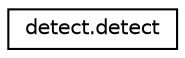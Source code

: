 digraph "Graphical Class Hierarchy"
{
 // LATEX_PDF_SIZE
  edge [fontname="Helvetica",fontsize="10",labelfontname="Helvetica",labelfontsize="10"];
  node [fontname="Helvetica",fontsize="10",shape=record];
  rankdir="LR";
  Node0 [label="detect.detect",height=0.2,width=0.4,color="black", fillcolor="white", style="filled",URL="$classdetect_1_1detect.html",tooltip=" "];
}
